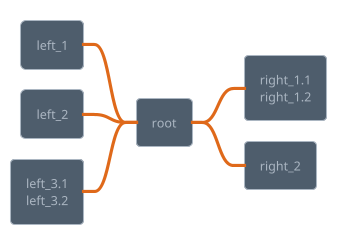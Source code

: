 ' Do not edit
' Theme Gallery
' autogenerated by script
'
@startmindmap
!theme superhero
+ root
**:right_1.1
right_1.2;
++ right_2

left side

-- left_1
-- left_2
**:left_3.1
left_3.2;
@endmindmap
